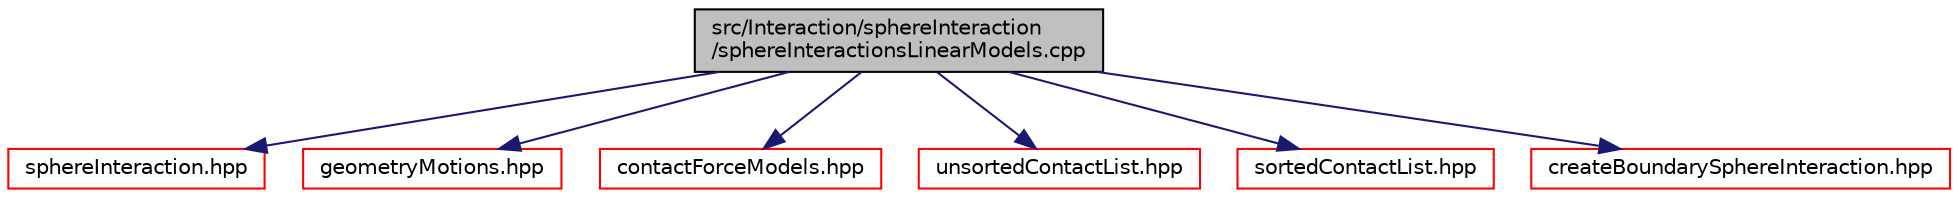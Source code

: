 digraph "src/Interaction/sphereInteraction/sphereInteractionsLinearModels.cpp"
{
 // LATEX_PDF_SIZE
  edge [fontname="Helvetica",fontsize="10",labelfontname="Helvetica",labelfontsize="10"];
  node [fontname="Helvetica",fontsize="10",shape=record];
  Node1 [label="src/Interaction/sphereInteraction\l/sphereInteractionsLinearModels.cpp",height=0.2,width=0.4,color="black", fillcolor="grey75", style="filled", fontcolor="black",tooltip=" "];
  Node1 -> Node2 [color="midnightblue",fontsize="10",style="solid",fontname="Helvetica"];
  Node2 [label="sphereInteraction.hpp",height=0.2,width=0.4,color="red", fillcolor="white", style="filled",URL="$sphereInteraction_8hpp.html",tooltip=" "];
  Node1 -> Node192 [color="midnightblue",fontsize="10",style="solid",fontname="Helvetica"];
  Node192 [label="geometryMotions.hpp",height=0.2,width=0.4,color="red", fillcolor="white", style="filled",URL="$geometryMotions_8hpp.html",tooltip=" "];
  Node1 -> Node216 [color="midnightblue",fontsize="10",style="solid",fontname="Helvetica"];
  Node216 [label="contactForceModels.hpp",height=0.2,width=0.4,color="red", fillcolor="white", style="filled",URL="$contactForceModels_8hpp.html",tooltip=" "];
  Node1 -> Node223 [color="midnightblue",fontsize="10",style="solid",fontname="Helvetica"];
  Node223 [label="unsortedContactList.hpp",height=0.2,width=0.4,color="red", fillcolor="white", style="filled",URL="$unsortedContactList_8hpp.html",tooltip=" "];
  Node1 -> Node182 [color="midnightblue",fontsize="10",style="solid",fontname="Helvetica"];
  Node182 [label="sortedContactList.hpp",height=0.2,width=0.4,color="red", fillcolor="white", style="filled",URL="$sortedContactList_8hpp.html",tooltip=" "];
  Node1 -> Node224 [color="midnightblue",fontsize="10",style="solid",fontname="Helvetica"];
  Node224 [label="createBoundarySphereInteraction.hpp",height=0.2,width=0.4,color="red", fillcolor="white", style="filled",URL="$createBoundarySphereInteraction_8hpp.html",tooltip=" "];
}

